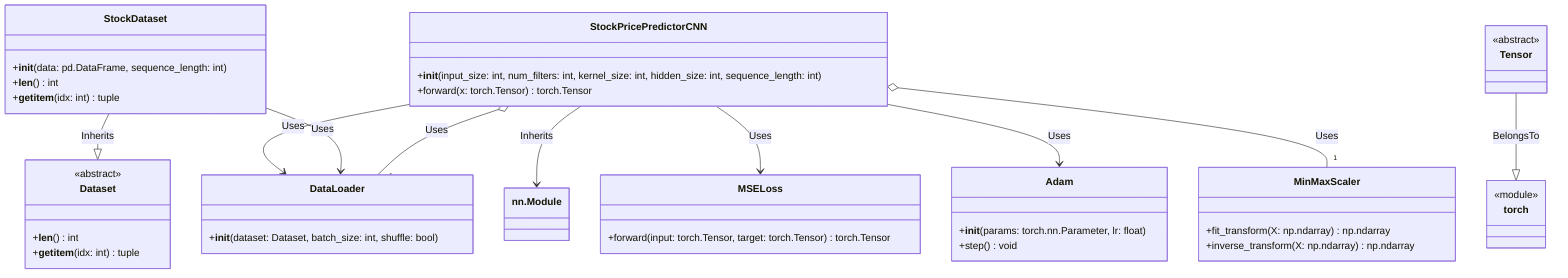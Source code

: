 classDiagram
    class StockDataset {
        +__init__(data: pd.DataFrame, sequence_length: int)
        +__len__() int
        +__getitem__(idx: int) tuple
    }

    class StockPricePredictorCNN {
        +__init__(input_size: int, num_filters: int, kernel_size: int, hidden_size: int, sequence_length: int)
        +forward(x: torch.Tensor) torch.Tensor
    }

    class MinMaxScaler {
        +fit_transform(X: np.ndarray) np.ndarray
        +inverse_transform(X: np.ndarray) np.ndarray
    }

    class DataLoader {
        +__init__(dataset: Dataset, batch_size: int, shuffle: bool)
    }

    class Dataset {
        <<abstract>>
        +__len__() int
        +__getitem__(idx: int) tuple
    }

    class MSELoss {
        +forward(input: torch.Tensor, target: torch.Tensor) torch.Tensor
    }

    class Adam {
        +__init__(params: torch.nn.Parameter, lr: float)
        +step() void
    }

    class torch {
        <<module>>
    }

    class Tensor {
        <<abstract>>
    }

    StockDataset --|> Dataset : Inherits
    StockPricePredictorCNN --> nn.Module : Inherits
    StockPricePredictorCNN --> MSELoss : Uses
    StockPricePredictorCNN --> Adam : Uses
    StockPricePredictorCNN --> DataLoader : Uses
    StockDataset --> DataLoader : Uses
    StockPricePredictorCNN o-- "1" MinMaxScaler : Uses
    StockPricePredictorCNN o-- "1" DataLoader : Uses
    Tensor --|> torch : BelongsTo